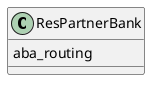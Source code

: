@startuml classes_l10n_us
set namespaceSeparator none
class "ResPartnerBank" as odoo_src.odoo.addons.l10n_us.models.res_partner_bank.ResPartnerBank {
  aba_routing
}
@enduml

